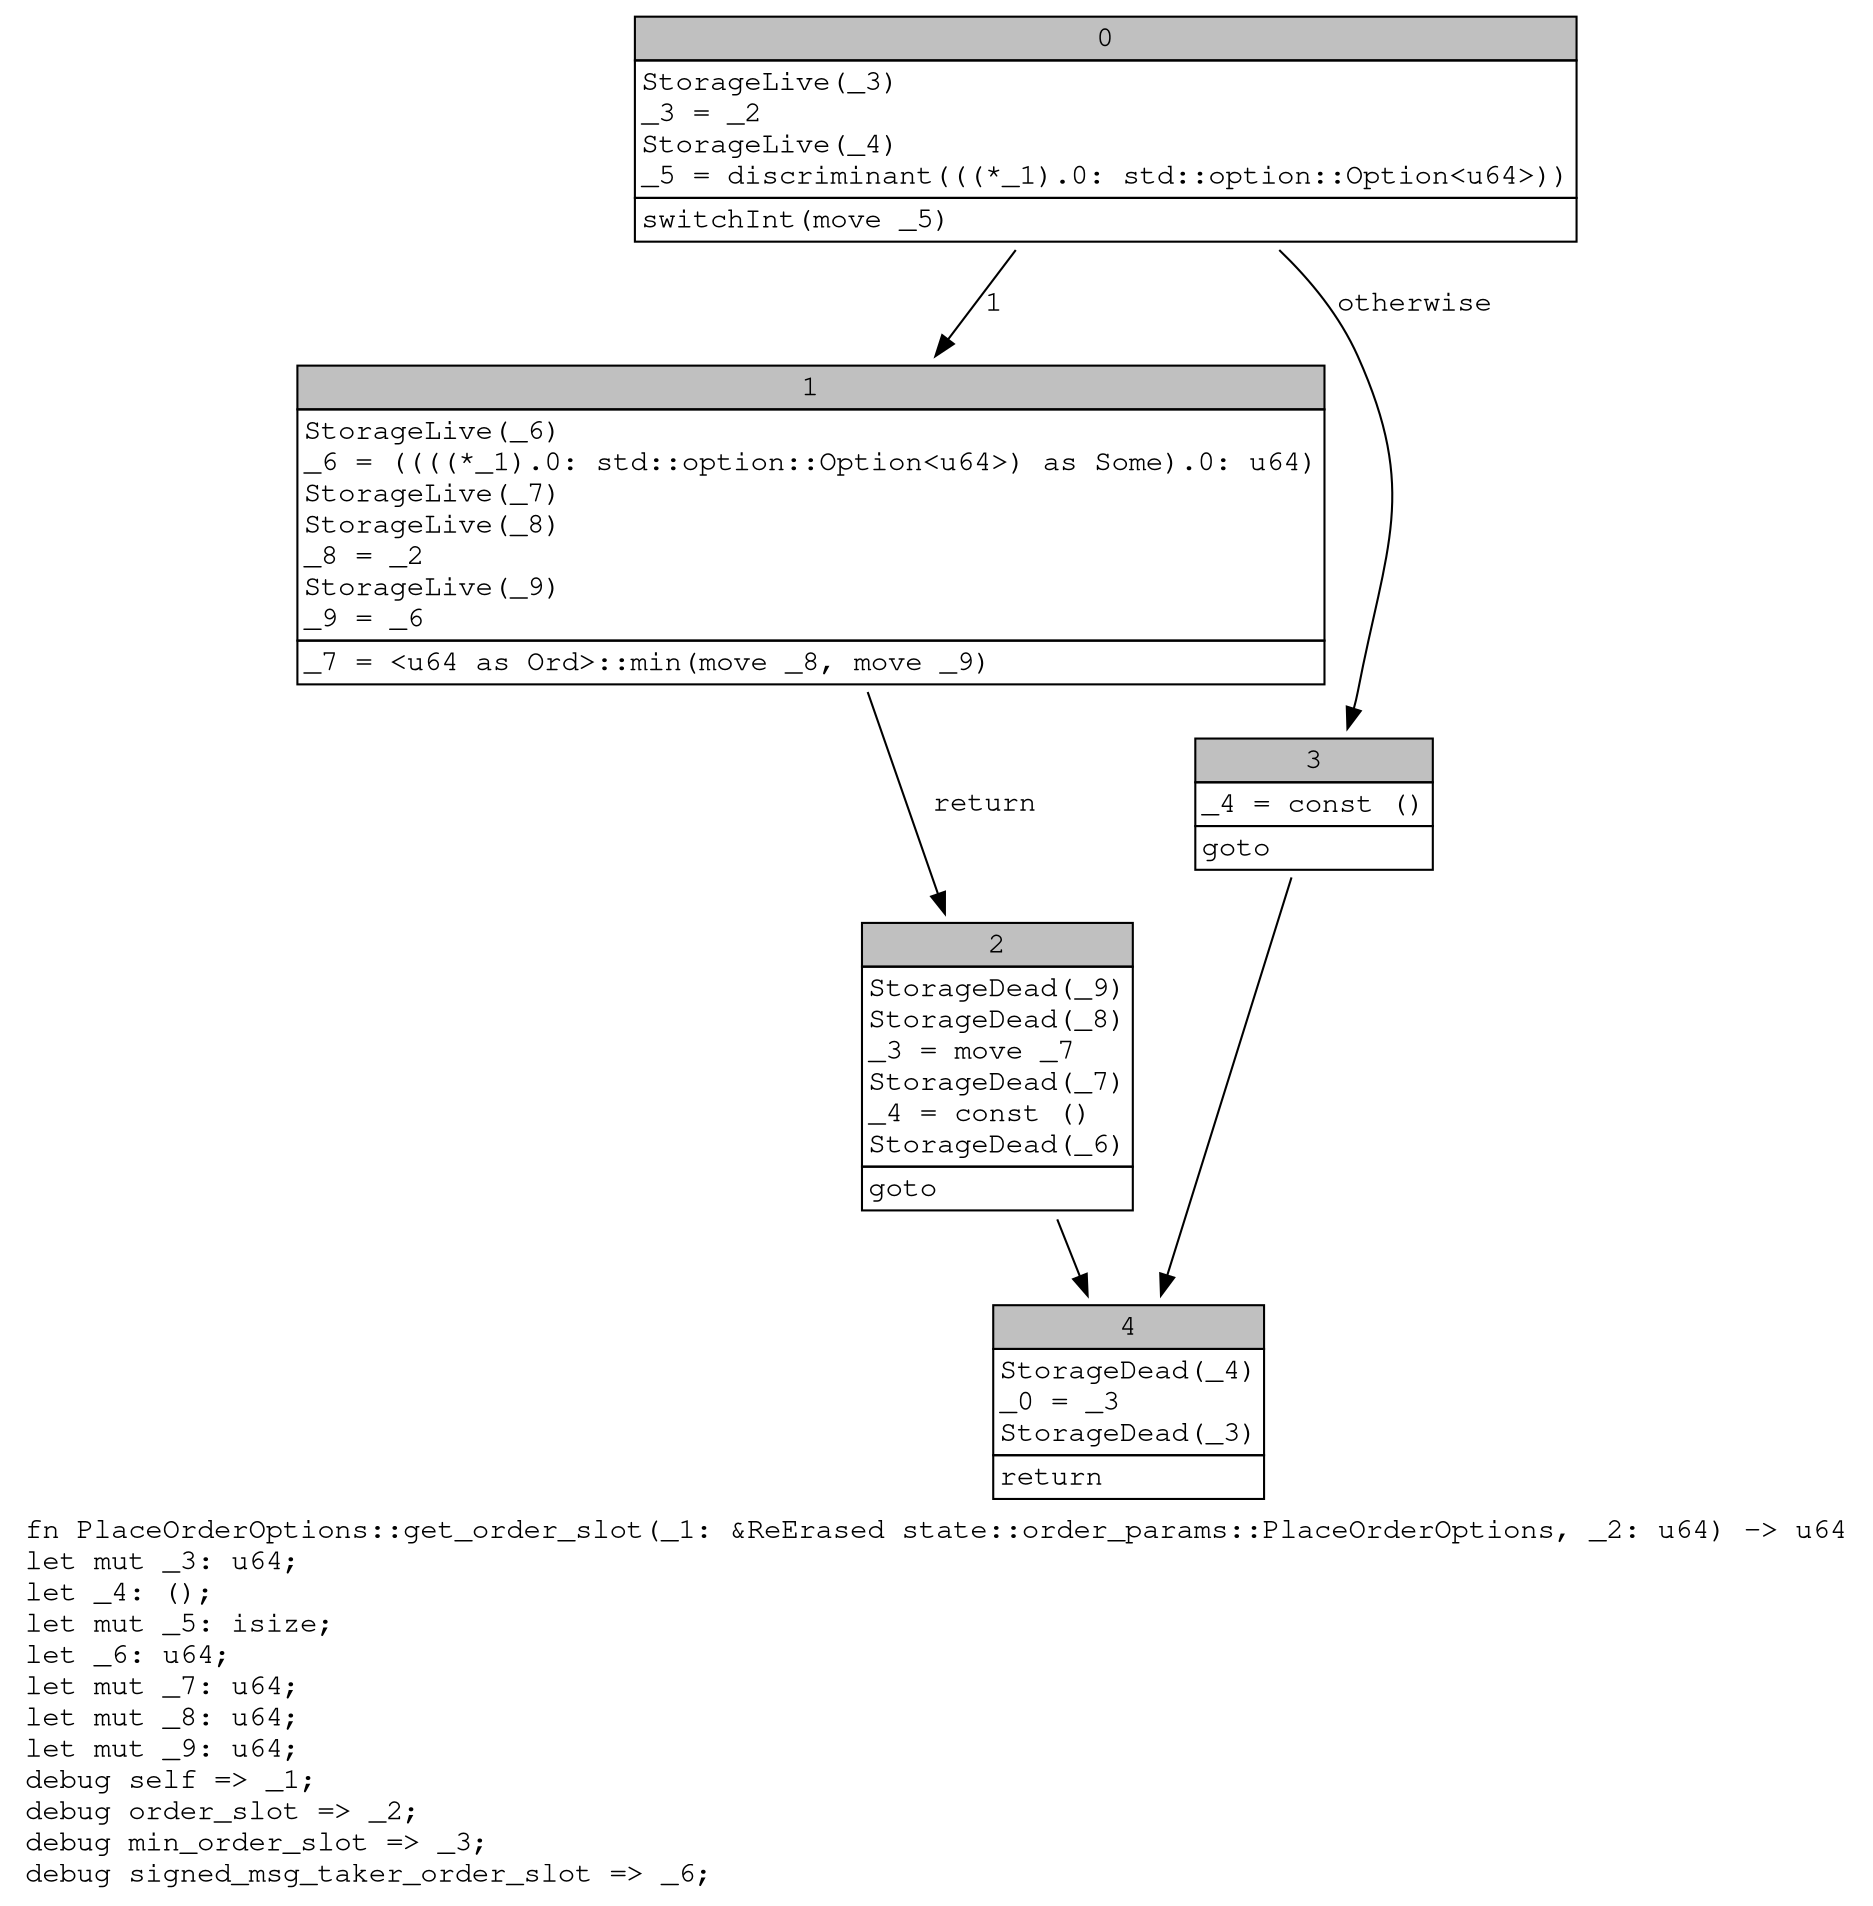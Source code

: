 digraph Mir_0_3668 {
    graph [fontname="Courier, monospace"];
    node [fontname="Courier, monospace"];
    edge [fontname="Courier, monospace"];
    label=<fn PlaceOrderOptions::get_order_slot(_1: &amp;ReErased state::order_params::PlaceOrderOptions, _2: u64) -&gt; u64<br align="left"/>let mut _3: u64;<br align="left"/>let _4: ();<br align="left"/>let mut _5: isize;<br align="left"/>let _6: u64;<br align="left"/>let mut _7: u64;<br align="left"/>let mut _8: u64;<br align="left"/>let mut _9: u64;<br align="left"/>debug self =&gt; _1;<br align="left"/>debug order_slot =&gt; _2;<br align="left"/>debug min_order_slot =&gt; _3;<br align="left"/>debug signed_msg_taker_order_slot =&gt; _6;<br align="left"/>>;
    bb0__0_3668 [shape="none", label=<<table border="0" cellborder="1" cellspacing="0"><tr><td bgcolor="gray" align="center" colspan="1">0</td></tr><tr><td align="left" balign="left">StorageLive(_3)<br/>_3 = _2<br/>StorageLive(_4)<br/>_5 = discriminant(((*_1).0: std::option::Option&lt;u64&gt;))<br/></td></tr><tr><td align="left">switchInt(move _5)</td></tr></table>>];
    bb1__0_3668 [shape="none", label=<<table border="0" cellborder="1" cellspacing="0"><tr><td bgcolor="gray" align="center" colspan="1">1</td></tr><tr><td align="left" balign="left">StorageLive(_6)<br/>_6 = ((((*_1).0: std::option::Option&lt;u64&gt;) as Some).0: u64)<br/>StorageLive(_7)<br/>StorageLive(_8)<br/>_8 = _2<br/>StorageLive(_9)<br/>_9 = _6<br/></td></tr><tr><td align="left">_7 = &lt;u64 as Ord&gt;::min(move _8, move _9)</td></tr></table>>];
    bb2__0_3668 [shape="none", label=<<table border="0" cellborder="1" cellspacing="0"><tr><td bgcolor="gray" align="center" colspan="1">2</td></tr><tr><td align="left" balign="left">StorageDead(_9)<br/>StorageDead(_8)<br/>_3 = move _7<br/>StorageDead(_7)<br/>_4 = const ()<br/>StorageDead(_6)<br/></td></tr><tr><td align="left">goto</td></tr></table>>];
    bb3__0_3668 [shape="none", label=<<table border="0" cellborder="1" cellspacing="0"><tr><td bgcolor="gray" align="center" colspan="1">3</td></tr><tr><td align="left" balign="left">_4 = const ()<br/></td></tr><tr><td align="left">goto</td></tr></table>>];
    bb4__0_3668 [shape="none", label=<<table border="0" cellborder="1" cellspacing="0"><tr><td bgcolor="gray" align="center" colspan="1">4</td></tr><tr><td align="left" balign="left">StorageDead(_4)<br/>_0 = _3<br/>StorageDead(_3)<br/></td></tr><tr><td align="left">return</td></tr></table>>];
    bb0__0_3668 -> bb1__0_3668 [label="1"];
    bb0__0_3668 -> bb3__0_3668 [label="otherwise"];
    bb1__0_3668 -> bb2__0_3668 [label="return"];
    bb2__0_3668 -> bb4__0_3668 [label=""];
    bb3__0_3668 -> bb4__0_3668 [label=""];
}
